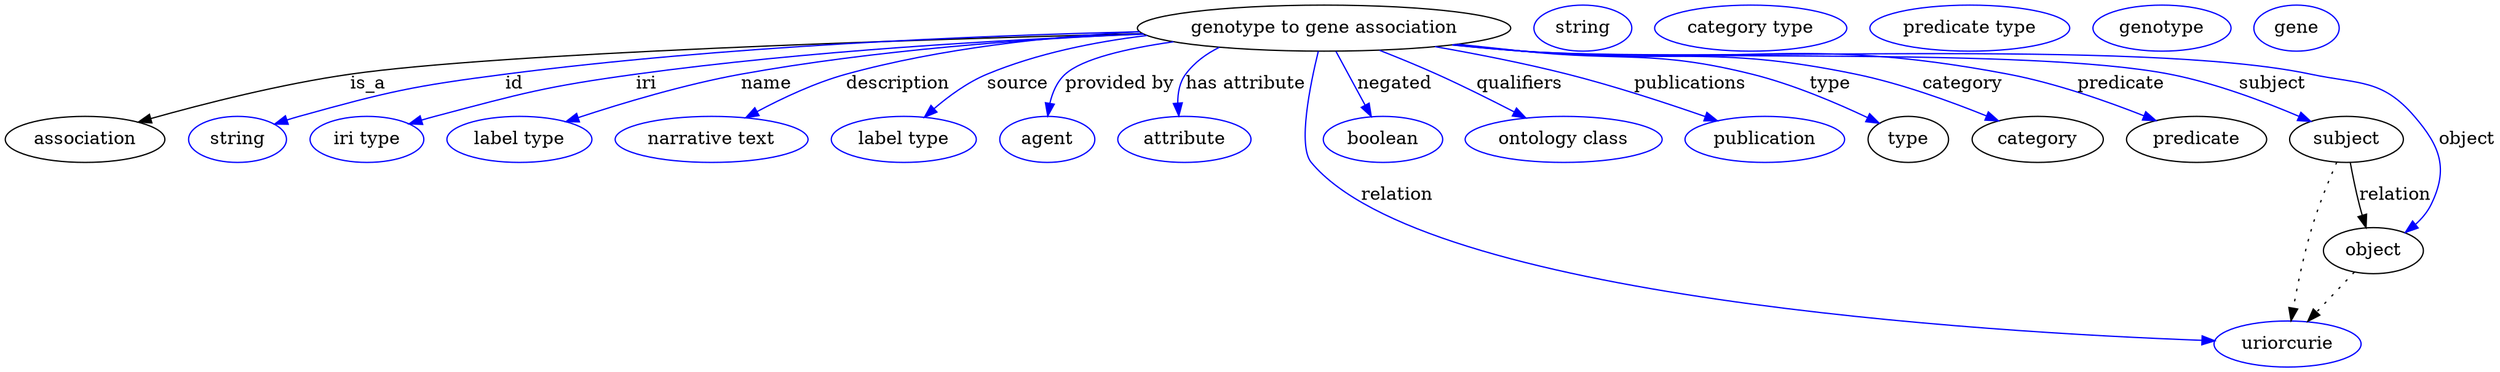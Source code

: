 digraph {
	graph [bb="0,0,1616,283"];
	node [label="\N"];
	"genotype to gene association"	[height=0.5,
		label="genotype to gene association",
		pos="839.05,265",
		width=3.1233];
	association	[height=0.5,
		pos="50.046,178",
		width=1.3902];
	"genotype to gene association" -> association	[label=is_a,
		lp="235.05,221.5",
		pos="e,84.184,191.27 729.64,260.7 579.65,255.67 318.08,244.96 224.05,229 178.92,221.34 128.83,206.22 94.024,194.6"];
	id	[color=blue,
		height=0.5,
		label=string,
		pos="149.05,178",
		width=0.84854];
	"genotype to gene association" -> id	[color=blue,
		label=id,
		lp="330.55,221.5",
		pos="e,172.49,189.72 728.15,261.89 623.65,258.61 462.95,250.27 325.05,229 263.57,219.52 248.09,215.56 189.05,196 186.66,195.21 184.23,\
194.34 181.79,193.42",
		style=solid];
	iri	[color=blue,
		height=0.5,
		label="iri type",
		pos="234.05,178",
		width=1.011];
	"genotype to gene association" -> iri	[color=blue,
		label=iri,
		lp="415.55,221.5",
		pos="e,262.11,189.89 730.18,260.23 642.87,255.99 517.45,247.14 409.05,229 350.68,219.23 336.54,213.61 280.05,196 277.3,195.14 274.48,\
194.22 271.65,193.26",
		style=solid];
	name	[color=blue,
		height=0.5,
		label="label type",
		pos="334.05,178",
		width=1.2638];
	"genotype to gene association" -> name	[color=blue,
		label=name,
		lp="493.55,221.5",
		pos="e,363.79,191.66 730.59,260.21 658.36,256.04 561.7,247.31 478.05,229 441.74,221.06 401.93,206.78 373.39,195.51",
		style=solid];
	description	[color=blue,
		height=0.5,
		label="narrative text",
		pos="455.05,178",
		width=1.6068];
	"genotype to gene association" -> description	[color=blue,
		label=description,
		lp="577.55,221.5",
		pos="e,478.14,194.77 729.84,260.69 674.08,256.57 605.79,247.72 547.05,229 525.81,222.23 503.81,210.47 486.65,200.06",
		style=solid];
	source	[color=blue,
		height=0.5,
		label="label type",
		pos="576.05,178",
		width=1.2638];
	"genotype to gene association" -> source	[color=blue,
		label=source,
		lp="653.05,221.5",
		pos="e,590.45,195.12 737.27,257.32 703.57,252.33 666.63,243.74 635.05,229 621.28,222.58 608.15,212.06 597.79,202.33",
		style=solid];
	"provided by"	[color=blue,
		height=0.5,
		label=agent,
		pos="669.05,178",
		width=0.83048];
	"genotype to gene association" -> "provided by"	[color=blue,
		label="provided by",
		lp="716.05,221.5",
		pos="e,669.53,196.1 755.08,253.01 724.2,247.38 694.07,239.46 683.05,229 676.72,223 673.18,214.4 671.22,206.02",
		style=solid];
	"has attribute"	[color=blue,
		height=0.5,
		label=attribute,
		pos="757.05,178",
		width=1.1193];
	"genotype to gene association" -> "has attribute"	[color=blue,
		label="has attribute",
		lp="791.55,221.5",
		pos="e,753.02,196.13 781.96,249.3 772.54,244.36 763.94,237.77 758.05,229 753.6,222.38 752.22,214.09 752.27,206.16",
		style=solid];
	relation	[color=blue,
		height=0.5,
		label=uriorcurie,
		pos="1479,18",
		width=1.2638];
	"genotype to gene association" -> relation	[color=blue,
		label=relation,
		lp="910.05,134.5",
		pos="e,1434.7,22.057 834.2,247.01 828.87,224.36 823.55,184.33 844.05,160 919.03,71.009 1284.8,33.92 1424.6,22.841",
		style=solid];
	negated	[color=blue,
		height=0.5,
		label=boolean,
		pos="891.05,178",
		width=1.0652];
	"genotype to gene association" -> negated	[color=blue,
		label=negated,
		lp="890.55,221.5",
		pos="e,880.89,195.6 849.57,246.8 857.07,234.54 867.26,217.87 875.67,204.13",
		style=solid];
	qualifiers	[color=blue,
		height=0.5,
		label="ontology class",
		pos="1009,178",
		width=1.7151];
	"genotype to gene association" -> qualifiers	[color=blue,
		label=qualifiers,
		lp="970.55,221.5",
		pos="e,981.63,194.36 875.71,247.94 888.55,242.15 903.02,235.45 916.05,229 934.89,219.66 955.53,208.65 972.57,199.34",
		style=solid];
	publications	[color=blue,
		height=0.5,
		label=publication,
		pos="1139,178",
		width=1.3902];
	"genotype to gene association" -> publications	[color=blue,
		label=publications,
		lp="1080.5,221.5",
		pos="e,1106.9,191.94 909.28,250.82 937.68,244.95 970.63,237.45 1000,229 1033.2,219.48 1069.9,206.16 1097.2,195.67",
		style=solid];
	type	[height=0.5,
		pos="1234,178",
		width=0.75];
	"genotype to gene association" -> type	[color=blue,
		label=type,
		lp="1173,221.5",
		pos="e,1213.8,190.04 919.71,252.37 933.17,250.51 947,248.66 960.05,247 1030.2,238.08 1049.6,246.65 1118,229 1148.7,221.1 1181.7,206.2 \
1204.6,194.72",
		style=solid];
	category	[height=0.5,
		pos="1320,178",
		width=1.1374];
	"genotype to gene association" -> category	[color=blue,
		label=category,
		lp="1260.5,221.5",
		pos="e,1293.2,191.88 918.36,252.15 932.24,250.28 946.55,248.48 960.05,247 1061.5,235.89 1089.4,251.43 1189,229 1222.1,221.55 1258,207.42 \
1283.8,196.07",
		style=solid];
	predicate	[height=0.5,
		pos="1422,178",
		width=1.1916];
	"genotype to gene association" -> predicate	[color=blue,
		label=predicate,
		lp="1363,221.5",
		pos="e,1394.8,191.96 917.36,252.01 931.54,250.12 946.22,248.35 960.05,247 1105.4,232.83 1145.1,258.86 1288,229 1322.1,221.88 1359.1,207.55 \
1385.6,196.05",
		style=solid];
	subject	[height=0.5,
		pos="1519,178",
		width=0.99297];
	"genotype to gene association" -> subject	[color=blue,
		label=subject,
		lp="1457.5,221.5",
		pos="e,1494.5,191.51 916.7,251.94 931.08,250.04 946,248.28 960.05,247 1055.7,238.31 1298,248.87 1392,229 1424.9,222.05 1460.4,207.44 \
1485.4,195.8",
		style=solid];
	object	[height=0.5,
		pos="1539,91",
		width=0.9027];
	"genotype to gene association" -> object	[color=blue,
		label=object,
		lp="1599,178",
		pos="e,1558.8,105.43 916.37,251.9 930.85,249.99 945.89,248.24 960.05,247 1075.5,236.93 1367.7,252.75 1481,229 1519.9,220.86 1538.3,226.22 \
1564,196 1584.2,172.3 1588.4,155.59 1576,127 1573.8,121.72 1570.3,116.87 1566.3,112.56",
		style=solid];
	association_type	[color=blue,
		height=0.5,
		label=string,
		pos="1000,265",
		width=0.84854];
	association_category	[color=blue,
		height=0.5,
		label="category type",
		pos="1107,265",
		width=1.6249];
	"genotype to gene association_predicate"	[color=blue,
		height=0.5,
		label="predicate type",
		pos="1244,265",
		width=1.679];
	subject -> relation	[pos="e,1482.2,36.027 1513.3,160.08 1508.9,146.39 1502.6,126.58 1498,109 1492.6,88.036 1487.6,64.025 1484.1,46.079",
		style=dotted];
	subject -> object	[label=relation,
		lp="1551,134.5",
		pos="e,1535.1,108.89 1523.1,159.8 1525.8,148.09 1529.6,132.34 1532.7,118.97"];
	"genotype to gene association_subject"	[color=blue,
		height=0.5,
		label=genotype,
		pos="1365,265",
		width=1.1916];
	object -> relation	[pos="e,1492.7,35.205 1525.7,74.243 1518,65.088 1508.1,53.364 1499.4,43.074",
		style=dotted];
	"genotype to gene association_object"	[color=blue,
		height=0.5,
		label=gene,
		pos="1453,265",
		width=0.75827];
}
